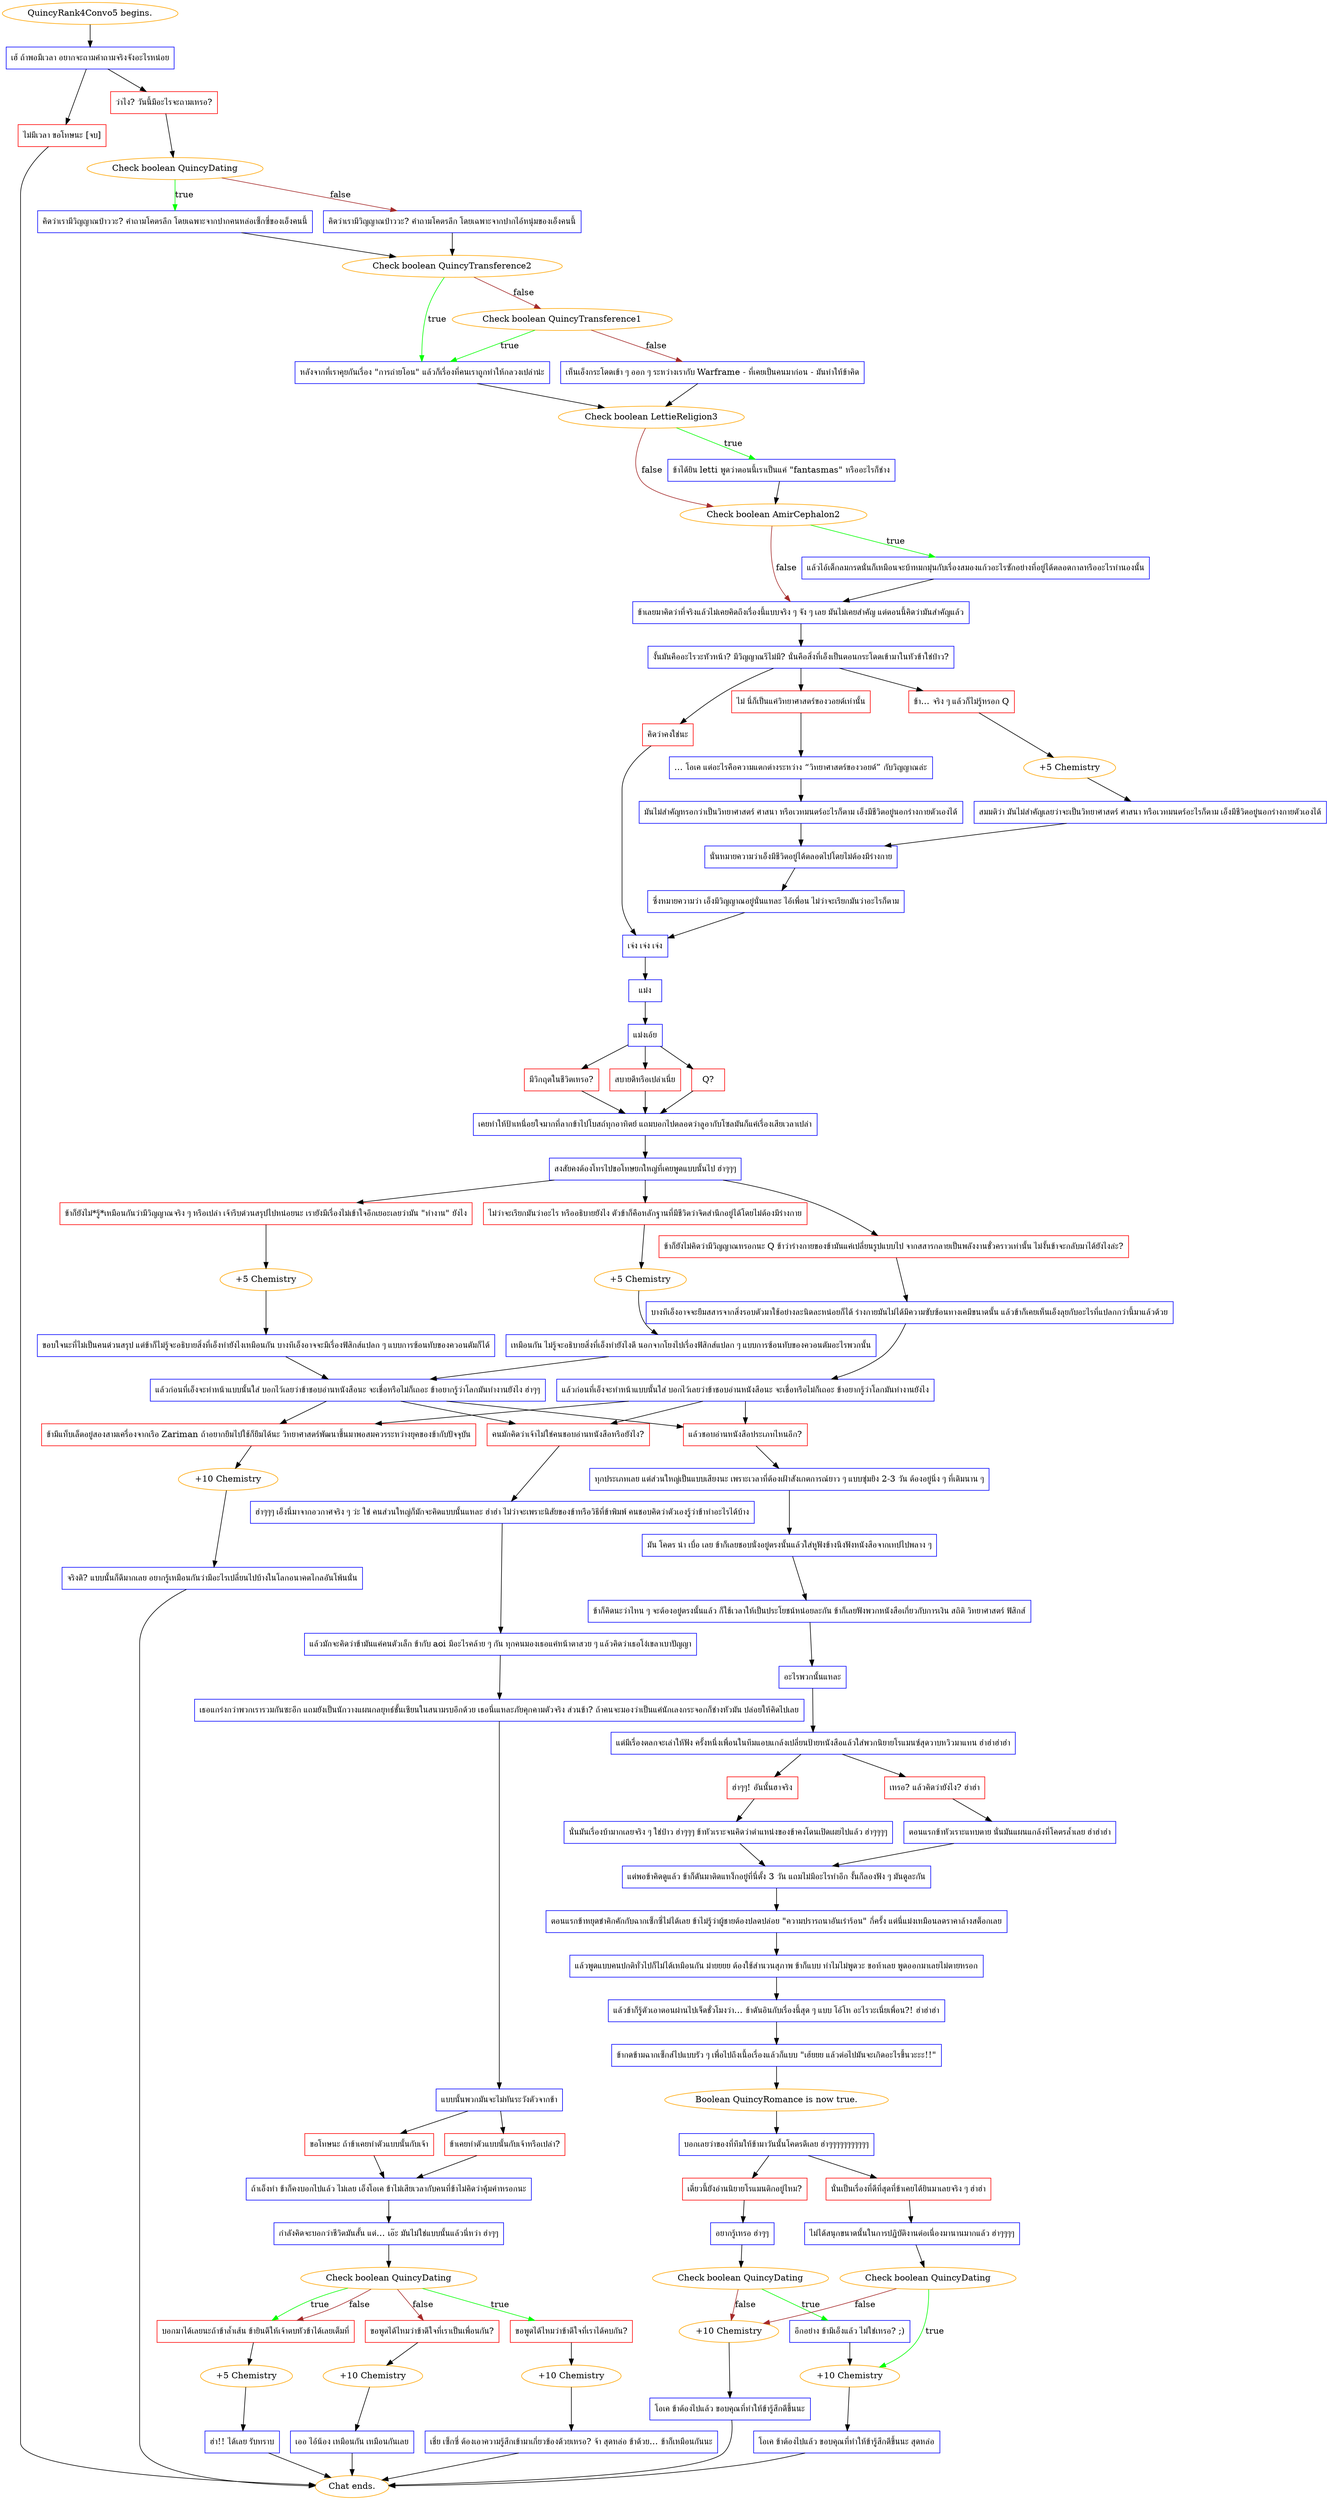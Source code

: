 digraph {
	"QuincyRank4Convo5 begins." [color=orange];
		"QuincyRank4Convo5 begins." -> j3990889897;
	j3990889897 [label="เฮ้ ถ้าพอมีเวลา อยากจะถามคำถามจริงจังอะไรหน่อย",shape=box,color=blue];
		j3990889897 -> j1183426926;
		j3990889897 -> j2780088056;
	j1183426926 [label="ว่าไง? วันนี้มีอะไรจะถามเหรอ?",shape=box,color=red];
		j1183426926 -> j3530100524;
	j2780088056 [label="ไม่มีเวลา ขอโทษนะ [จบ]",shape=box,color=red];
		j2780088056 -> "Chat ends.";
	j3530100524 [label="Check boolean QuincyDating",color=orange];
		j3530100524 -> j908040343 [label=true,color=green];
		j3530100524 -> j2652393266 [label=false,color=brown];
	"Chat ends." [color=orange];
	j908040343 [label="คิดว่าเรามีวิญญาณป่าววะ? คำถามโคตรลึก โดยเฉพาะจากปากคนหล่อเซ็กซี่ของเอ็งคนนี้",shape=box,color=blue];
		j908040343 -> j259806786;
	j2652393266 [label="คิดว่าเรามีวิญญาณป่าววะ? คำถามโคตรลึก โดยเฉพาะจากปากไอ้หนุ่มของเอ็งคนนี้",shape=box,color=blue];
		j2652393266 -> j259806786;
	j259806786 [label="Check boolean QuincyTransference2",color=orange];
		j259806786 -> j241510570 [label=true,color=green];
		j259806786 -> j1149771852 [label=false,color=brown];
	j241510570 [label="หลังจากที่เราคุยกันเรื่อง \"การถ่ายโอน\" แล้วก็เรื่องที่คนเราถูกทำให้กลวงเปล่าน่ะ",shape=box,color=blue];
		j241510570 -> j2783557560;
	j1149771852 [label="Check boolean QuincyTransference1",color=orange];
		j1149771852 -> j241510570 [label=true,color=green];
		j1149771852 -> j1271347365 [label=false,color=brown];
	j2783557560 [label="Check boolean LettieReligion3",color=orange];
		j2783557560 -> j1079813449 [label=true,color=green];
		j2783557560 -> j1211153634 [label=false,color=brown];
	j1271347365 [label="เห็นเอ็งกระโดดเข้า ๆ ออก ๆ ระหว่างเรากับ Warframe - ที่เคยเป็นคนมาก่อน - มันทำให้ข้าคิด",shape=box,color=blue];
		j1271347365 -> j2783557560;
	j1079813449 [label="ข้าได้ยิน letti พูดว่าตอนนี้เราเป็นแค่ \"fantasmas\" หรืออะไรก็ช่าง",shape=box,color=blue];
		j1079813449 -> j1211153634;
	j1211153634 [label="Check boolean AmirCephalon2",color=orange];
		j1211153634 -> j2357056730 [label=true,color=green];
		j1211153634 -> j2964527724 [label=false,color=brown];
	j2357056730 [label="แล้วไอ้เด็กลมกรดนั่นก็เหมือนจะบ้าหมกมุ่นกับเรื่องสมองแก้วอะไรซักอย่างที่อยู่ได้ตลอดกาลหรืออะไรทำนองนั้น",shape=box,color=blue];
		j2357056730 -> j2964527724;
	j2964527724 [label="ข้าเลยมาคิดว่าที่จริงแล้วไม่เคยคิดถึงเรื่องนี้แบบจริง ๆ จัง ๆ เลย มันไม่เคยสำคัญ แต่ตอนนี้คิดว่ามันสำคัญแล้ว",shape=box,color=blue];
		j2964527724 -> j4230382949;
	j4230382949 [label="งั้นมันคืออะไรวะหัวหน้า? มีวิญญาณรึไม่มี? นั่นคือสิ่งที่เอ็งเป็นตอนกระโดดเข้ามาในหัวข้าใช่ป่าว?",shape=box,color=blue];
		j4230382949 -> j40319993;
		j4230382949 -> j2977962611;
		j4230382949 -> j3251297339;
	j40319993 [label="คิดว่าคงใช่นะ",shape=box,color=red];
		j40319993 -> j821523816;
	j2977962611 [label="ไม่ นี่ก็เป็นแค่วิทยาศาสตร์ของวอยด์เท่านั้น",shape=box,color=red];
		j2977962611 -> j2452132606;
	j3251297339 [label="ข้า… จริง ๆ แล้วก็ไม่รู้หรอก Q",shape=box,color=red];
		j3251297339 -> j558441220;
	j821523816 [label="เจ๋ง เจ๋ง เจ๋ง",shape=box,color=blue];
		j821523816 -> j114483885;
	j2452132606 [label="… โอเค แต่อะไรคือความแตกต่างระหว่าง “วิทยาศาสตร์ของวอยด์” กับวิญญาณล่ะ",shape=box,color=blue];
		j2452132606 -> j2439460432;
	j558441220 [label="+5 Chemistry",color=orange];
		j558441220 -> j4154224241;
	j114483885 [label="แม่ง",shape=box,color=blue];
		j114483885 -> j1017484461;
	j2439460432 [label="มันไม่สำคัญหรอกว่าเป็นวิทยาศาสตร์ ศาสนา หรือเวทมนตร์อะไรก็ตาม เอ็งมีชีวิตอยู่นอกร่างกายตัวเองได้",shape=box,color=blue];
		j2439460432 -> j729415303;
	j4154224241 [label="สมมติว่า มันไม่สำคัญเลยว่าจะเป็นวิทยาศาสตร์ ศาสนา หรือเวทมนตร์อะไรก็ตาม เอ็งมีชีวิตอยู่นอกร่างกายตัวเองได้",shape=box,color=blue];
		j4154224241 -> j729415303;
	j1017484461 [label="แม่งเอ้ย",shape=box,color=blue];
		j1017484461 -> j2752106926;
		j1017484461 -> j4245729891;
		j1017484461 -> j2655971632;
	j729415303 [label="นั่นหมายความว่าเอ็งมีชีวิตอยู่ได้ตลอดไปโดยไม่ต้องมีร่างกาย",shape=box,color=blue];
		j729415303 -> j1271527123;
	j2752106926 [label="มีวิกฤตในชีวิตเหรอ?",shape=box,color=red];
		j2752106926 -> j3770947029;
	j4245729891 [label="สบายดีหรือเปล่าเนี่ย",shape=box,color=red];
		j4245729891 -> j3770947029;
	j2655971632 [label="Q?",shape=box,color=red];
		j2655971632 -> j3770947029;
	j1271527123 [label="ซึ่งหมายความว่า เอ็งมีวิญญาณอยู่นั่นแหละ ไอ้เพื่อน ไม่ว่าจะเรียกมันว่าอะไรก็ตาม",shape=box,color=blue];
		j1271527123 -> j821523816;
	j3770947029 [label="เคยทำให้ป้าเหนื่อยใจมากที่ลากข้าไปโบสถ์ทุกอาทิตย์ แถมบอกไปตลอดว่าลูอากับโซลมันก็แค่เรื่องเสียเวลาเปล่า",shape=box,color=blue];
		j3770947029 -> j1162479441;
	j1162479441 [label="สงสัยคงต้องโทรไปขอโทษยกใหญ่ที่เคยพูดแบบนั้นไป ฮ่าๆๆๆ",shape=box,color=blue];
		j1162479441 -> j3583582180;
		j1162479441 -> j437723375;
		j1162479441 -> j807395885;
	j3583582180 [label="ไม่ว่าจะเรียกมันว่าอะไร หรืออธิบายยังไง ตัวข้าก็คือหลักฐานที่มีชีวิตว่าจิตสำนึกอยู่ได้โดยไม่ต้องมีร่างกาย",shape=box,color=red];
		j3583582180 -> j3906980769;
	j437723375 [label="ข้าก็ยังไม่*รู้*เหมือนกันว่ามีวิญญาณจริง ๆ หรือเปล่า เจ้ารีบด่วนสรุปไปหน่อยนะ เรายังมีเรื่องไม่เข้าใจอีกเยอะเลยว่ามัน \"ทำงาน\" ยังไง",shape=box,color=red];
		j437723375 -> j981323032;
	j807395885 [label="ข้าก็ยังไม่คิดว่ามีวิญญาณหรอกนะ Q ข้าว่าร่างกายของข้ามันแค่เปลี่ยนรูปแบบไป จากสสารกลายเป็นพลังงานชั่วคราวเท่านั้น ไม่งั้นข้าจะกลับมาได้ยังไงล่ะ?",shape=box,color=red];
		j807395885 -> j3346035634;
	j3906980769 [label="+5 Chemistry",color=orange];
		j3906980769 -> j1250113088;
	j981323032 [label="+5 Chemistry",color=orange];
		j981323032 -> j67869273;
	j3346035634 [label="บางทีเอ็งอาจจะยืมสสารจากสิ่งรอบตัวมาใช้อย่างละนิดละหน่อยก็ได้ ร่างกายมันไม่ได้มีความซับซ้อนทางเคมีขนาดนั้น แล้วข้าก็เคยเห็นเอ็งลุยกับอะไรที่แปลกกว่านี้มาแล้วด้วย",shape=box,color=blue];
		j3346035634 -> j2719255133;
	j1250113088 [label="เหมือนกัน ไม่รู้จะอธิบายสิ่งที่เอ็งทำยังไงดี นอกจากโยงไปเรื่องฟิสิกส์แปลก ๆ แบบการซ้อนทับของควอนตัมอะไรพวกนั้น",shape=box,color=blue];
		j1250113088 -> j2080604833;
	j67869273 [label="ขอบใจนะที่ไม่เป็นคนด่วนสรุป แต่ข้าก็ไม่รู้จะอธิบายสิ่งที่เอ็งทำยังไงเหมือนกัน บางทีเอ็งอาจจะมีเรื่องฟิสิกส์แปลก ๆ แบบการซ้อนทับของควอนตัมก็ได้",shape=box,color=blue];
		j67869273 -> j2080604833;
	j2719255133 [label="แล้วก่อนที่เอ็งจะทำหน้าแบบนั้นใส่ บอกไว้เลยว่าข้าชอบอ่านหนังสือนะ จะเชื่อหรือไม่ก็เถอะ ข้าอยากรู้ว่าโลกมันทำงานยังไง",shape=box,color=blue];
		j2719255133 -> j1932861739;
		j2719255133 -> j509650326;
		j2719255133 -> j4178760550;
	j2080604833 [label="แล้วก่อนที่เอ็งจะทำหน้าแบบนั้นใส่ บอกไว้เลยว่าข้าชอบอ่านหนังสือนะ จะเชื่อหรือไม่ก็เถอะ ข้าอยากรู้ว่าโลกมันทำงานยังไง ฮ่าๆๆ",shape=box,color=blue];
		j2080604833 -> j1932861739;
		j2080604833 -> j509650326;
		j2080604833 -> j4178760550;
	j1932861739 [label="ข้ามีแท็บเล็ตอยู่สองสามเครื่องจากเรือ Zariman ถ้าอยากยืมไปใช้ก็ยืมได้นะ วิทยาศาสตร์พัฒนาขึ้นมาพอสมควรระหว่างยุคของข้ากับปัจจุบัน",shape=box,color=red];
		j1932861739 -> j2921804321;
	j509650326 [label="แล้วชอบอ่านหนังสือประเภทไหนอีก?",shape=box,color=red];
		j509650326 -> j2159080990;
	j4178760550 [label="คนมักคิดว่าเจ้าไม่ใช่คนชอบอ่านหนังสือหรือยังไง?",shape=box,color=red];
		j4178760550 -> j1731054182;
	j2921804321 [label="+10 Chemistry",color=orange];
		j2921804321 -> j1526541065;
	j2159080990 [label="ทุกประเภทเลย แต่ส่วนใหญ่เป็นแบบเสียงนะ เพราะเวลาที่ต้องเฝ้าสังเกตการณ์ยาว ๆ แบบซุ่มยิง 2-3 วัน ต้องอยู่นิ่ง ๆ ที่เดิมนาน ๆ",shape=box,color=blue];
		j2159080990 -> j948959623;
	j1731054182 [label="ฮ่าๆๆๆ เอ็งนี่มาจากอวกาศจริง ๆ ว่ะ ใช่ คนส่วนใหญ่ก็มักจะคิดแบบนั้นแหละ ฮ่าฮ่า ไม่ว่าจะเพราะนิสัยของข้าหรือวิธีที่ข้าพิมพ์ คนชอบคิดว่าตัวเองรู้ว่าข้าทำอะไรได้บ้าง",shape=box,color=blue];
		j1731054182 -> j2670154123;
	j1526541065 [label="จริงดิ? แบบนั้นก็ดีมากเลย อยากรู้เหมือนกันว่ามีอะไรเปลี่ยนไปบ้างในโลกอนาคตไกลอันโพ้นนั่น",shape=box,color=blue];
		j1526541065 -> "Chat ends.";
	j948959623 [label="มัน โคตร น่า เบื่อ เลย ข้าก็เลยชอบนั่งอยู่ตรงนั้นแล้วใส่หูฟังข้างนึงฟังหนังสือจากเทปไปพลาง ๆ",shape=box,color=blue];
		j948959623 -> j1460613983;
	j2670154123 [label="แล้วมักจะคิดว่าข้ามันแค่คนตัวเล็ก ข้ากับ aoi มีอะไรคล้าย ๆ กัน ทุกคนมองเธอแค่หน้าตาสวย ๆ แล้วคิดว่าเธอโง่เขลาเบาปัญญา",shape=box,color=blue];
		j2670154123 -> j982011198;
	j1460613983 [label="ข้าก็คิดนะว่าไหน ๆ จะต้องอยู่ตรงนั้นแล้ว ก็ใช้เวลาให้เป็นประโยชน์หน่อยละกัน ข้าก็เลยฟังพวกหนังสือเกี่ยวกับการเงิน สถิติ วิทยาศาสตร์ ฟิสิกส์",shape=box,color=blue];
		j1460613983 -> j2215209789;
	j982011198 [label="เธอแกร่งกว่าพวกเรารวมกันซะอีก แถมยังเป็นนักวางแผนกลยุทธ์ชั้นเซียนในสนามรบอีกด้วย เธอนี่เแหละภัยคุกคามตัวจริง ส่วนข้า? ถ้าคนจะมองว่าเป็นแค่นักเลงกระจอกก็ช่างหัวมัน ปล่อยให้คิดไปเลย",shape=box,color=blue];
		j982011198 -> j2958737955;
	j2215209789 [label="อะไรพวกนั้นแหละ",shape=box,color=blue];
		j2215209789 -> j2182672691;
	j2958737955 [label="แบบนั้นพวกมันจะไม่ทันระวังตัวจากข้า",shape=box,color=blue];
		j2958737955 -> j2100811966;
		j2958737955 -> j1525040540;
	j2182672691 [label="แต่มีเรื่องตลกจะเล่าให้ฟัง ครั้งหนึ่งเพื่อนในทีมแอบแกล้งเปลี่ยนป้ายหนังสือแล้วใส่พวกนิยายโรแมนซ์สุดวาบหวิวมาแทน ฮ่าฮ่าฮ่าฮ่า",shape=box,color=blue];
		j2182672691 -> j756225748;
		j2182672691 -> j2718109947;
	j2100811966 [label="ข้าเคยทำตัวแบบนั้นกับเจ้าหรือเปล่า?",shape=box,color=red];
		j2100811966 -> j676724226;
	j1525040540 [label="ขอโทษนะ ถ้าข้าเคยทำตัวแบบนั้นกับเจ้า",shape=box,color=red];
		j1525040540 -> j676724226;
	j756225748 [label="ฮ่าๆๆ! อันนั้นฮาจริง",shape=box,color=red];
		j756225748 -> j1747100078;
	j2718109947 [label="เหรอ? แล้วคิดว่ายังไง? ฮ่าฮ่า",shape=box,color=red];
		j2718109947 -> j3647036936;
	j676724226 [label="ถ้าเอ็งทำ ข้าก็คงบอกไปแล้ว ไม่เลย เอ็งโอเค ข้าไม่เสียเวลากับคนที่ข้าไม่คิดว่าคุ้มค่าหรอกนะ",shape=box,color=blue];
		j676724226 -> j2667414103;
	j1747100078 [label="นั่นมันเรื่องบ้ามากเลยจริง ๆ ใช่ป่าว ฮ่าๆๆๆ ข้าหัวเราะจนคิดว่าตำแหน่งของข้าคงโดนเปิดเผยไปแล้ว ฮ่าๆๆๆๆ",shape=box,color=blue];
		j1747100078 -> j2872216319;
	j3647036936 [label="ตอนแรกข้าหัวเราะแทบตาย นั่นมันแผนแกล้งที่โคตรล้ำเลย ฮ่าฮ่าฮ่า",shape=box,color=blue];
		j3647036936 -> j2872216319;
	j2667414103 [label="กำลังคิดจะบอกว่าชีวิตมันสั้น แต่… เอ๊ะ มันไม่ใช่แบบนั้นแล้วนี่หว่า ฮ่าๆๆ",shape=box,color=blue];
		j2667414103 -> j2261954600;
	j2872216319 [label="แต่พอข้าคิดดูแล้ว ข้าก็ดันมาติดแหง็กอยู่ที่นี่ตั้ง 3 วัน แถมไม่มีอะไรทำอีก งั้นก็ลองฟัง ๆ มันดูละกัน",shape=box,color=blue];
		j2872216319 -> j330067221;
	j2261954600 [label="Check boolean QuincyDating",color=orange];
		j2261954600 -> j485127895 [label=true,color=green];
		j2261954600 -> j2034752693 [label=true,color=green];
		j2261954600 -> j377883261 [label=false,color=brown];
		j2261954600 -> j2034752693 [label=false,color=brown];
	j330067221 [label="ตอนแรกข้าหยุดขำคิกคักกับฉากเซ็กซี่ไม่ได้เลย ข้าไม่รู้ว่าผู้ชายต้องปลดปล่อย \"ความปรารถนาอันเร่าร้อน\" กี่ครั้ง แต่นี่แม่งเหมือนลดราคาล้างสต็อกเลย",shape=box,color=blue];
		j330067221 -> j3931584167;
	j485127895 [label="ขอพูดได้ไหมว่าข้าดีใจที่เราได้คบกัน?",shape=box,color=red];
		j485127895 -> j3854194807;
	j2034752693 [label="บอกมาได้เลยนะถ้าข้าล้ำเส้น ข้ายินดีให้เจ้าตบหัวข้าได้เลยเต็มที่",shape=box,color=red];
		j2034752693 -> j3891616466;
	j377883261 [label="ขอพูดได้ไหมว่าข้าดีใจที่เราเป็นเพื่อนกัน?",shape=box,color=red];
		j377883261 -> j2933021247;
	j3931584167 [label="แล้วพูดแบบคนปกติทั่วไปก็ไม่ได้เหมือนกัน ม่ายยยย ต้องใช้สำนวนสุภาพ ข้าก็แบบ ทำไมไม่พูดวะ ขอท้าเลย พูดออกมาเลยไม่ตายหรอก",shape=box,color=blue];
		j3931584167 -> j2595126065;
	j3854194807 [label="+10 Chemistry",color=orange];
		j3854194807 -> j2001563954;
	j3891616466 [label="+5 Chemistry",color=orange];
		j3891616466 -> j1399075592;
	j2933021247 [label="+10 Chemistry",color=orange];
		j2933021247 -> j1419529819;
	j2595126065 [label="แล้วข้าก็รู้ตัวเอาตอนผ่านไปเจ็ดชั่วโมงว่า… ข้าดันอินกับเรื่องนี้สุด ๆ แบบ โอ้โห อะไรวะเนี่ยเพื่อน?! ฮ่าฮ่าฮ่า",shape=box,color=blue];
		j2595126065 -> j3215587678;
	j2001563954 [label="เชี่ย เซ็กซี่ ต้องเอาความรู้สึกเข้ามาเกี่ยวข้องด้วยเหรอ? จ้า สุดหล่อ ข้าด้วย… ข้าก็เหมือนกันนะ",shape=box,color=blue];
		j2001563954 -> "Chat ends.";
	j1399075592 [label="ฮ่า!! ได้เลย รับทราบ",shape=box,color=blue];
		j1399075592 -> "Chat ends.";
	j1419529819 [label="เออ ไอ้น้อง เหมือนกัน เหมือนกันเลย",shape=box,color=blue];
		j1419529819 -> "Chat ends.";
	j3215587678 [label="ข้ากดข้ามฉากเซ็กส์ไปแบบรัว ๆ เพื่อไปถึงเนื้อเรื่องแล้วก็แบบ \"เฮ้ยยย แล้วต่อไปมันจะเกิดอะไรขึ้นวะะะ!!\"",shape=box,color=blue];
		j3215587678 -> j2580328991;
	j2580328991 [label="Boolean QuincyRomance is now true.",color=orange];
		j2580328991 -> j1476988156;
	j1476988156 [label="บอกเลยว่าของที่ทีมให้ข้ามาวันนั้นโคตรดีเลย ฮ่าๆๆๆๆๆๆๆๆๆๆๆ",shape=box,color=blue];
		j1476988156 -> j4153492849;
		j1476988156 -> j1928045189;
	j4153492849 [label="เดี๋ยวนี้ยังอ่านนิยายโรแมนติกอยู่ไหม?",shape=box,color=red];
		j4153492849 -> j1014296916;
	j1928045189 [label="นั่นเป็นเรื่องที่ดีที่สุดที่ข้าเคยได้ยินมาเลยจริง ๆ ฮ่าฮ่า",shape=box,color=red];
		j1928045189 -> j2781698570;
	j1014296916 [label="อยากรู้เหรอ ฮ่าๆๆ",shape=box,color=blue];
		j1014296916 -> j349086041;
	j2781698570 [label="ไม่ได้สนุกขนาดนั้นในการปฏิบัติงานต่อเนื่องมานานมากแล้ว ฮ่าๆๆๆๆ",shape=box,color=blue];
		j2781698570 -> j1928793629;
	j349086041 [label="Check boolean QuincyDating",color=orange];
		j349086041 -> j693017945 [label=true,color=green];
		j349086041 -> j881863003 [label=false,color=brown];
	j1928793629 [label="Check boolean QuincyDating",color=orange];
		j1928793629 -> j3975775226 [label=true,color=green];
		j1928793629 -> j881863003 [label=false,color=brown];
	j693017945 [label="อีกอย่าง ข้ามีเอ็งแล้ว ไม่ใช่เหรอ? ;)",shape=box,color=blue];
		j693017945 -> j3975775226;
	j881863003 [label="+10 Chemistry",color=orange];
		j881863003 -> j2614045558;
	j3975775226 [label="+10 Chemistry",color=orange];
		j3975775226 -> j4065608381;
	j2614045558 [label="โอเค ข้าต้องไปแล้ว ขอบคุณที่ทำให้ข้ารู้สึกดีขึ้นนะ",shape=box,color=blue];
		j2614045558 -> "Chat ends.";
	j4065608381 [label="โอเค ข้าต้องไปแล้ว ขอบคุณที่ทำให้ข้ารู้สึกดีขึ้นนะ สุดหล่อ",shape=box,color=blue];
		j4065608381 -> "Chat ends.";
}